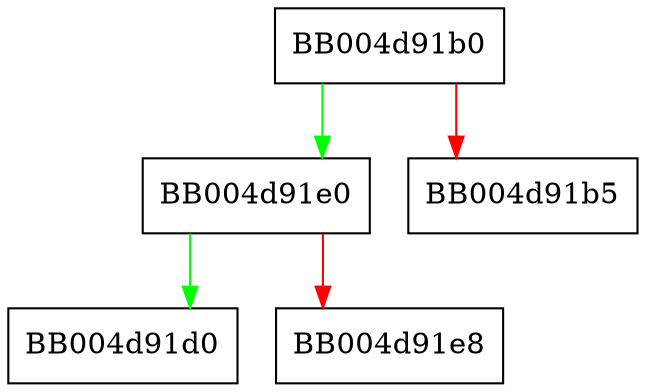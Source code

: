 digraph SSL_extension_supported {
  node [shape="box"];
  graph [splines=ortho];
  BB004d91b0 -> BB004d91e0 [color="green"];
  BB004d91b0 -> BB004d91b5 [color="red"];
  BB004d91e0 -> BB004d91d0 [color="green"];
  BB004d91e0 -> BB004d91e8 [color="red"];
}